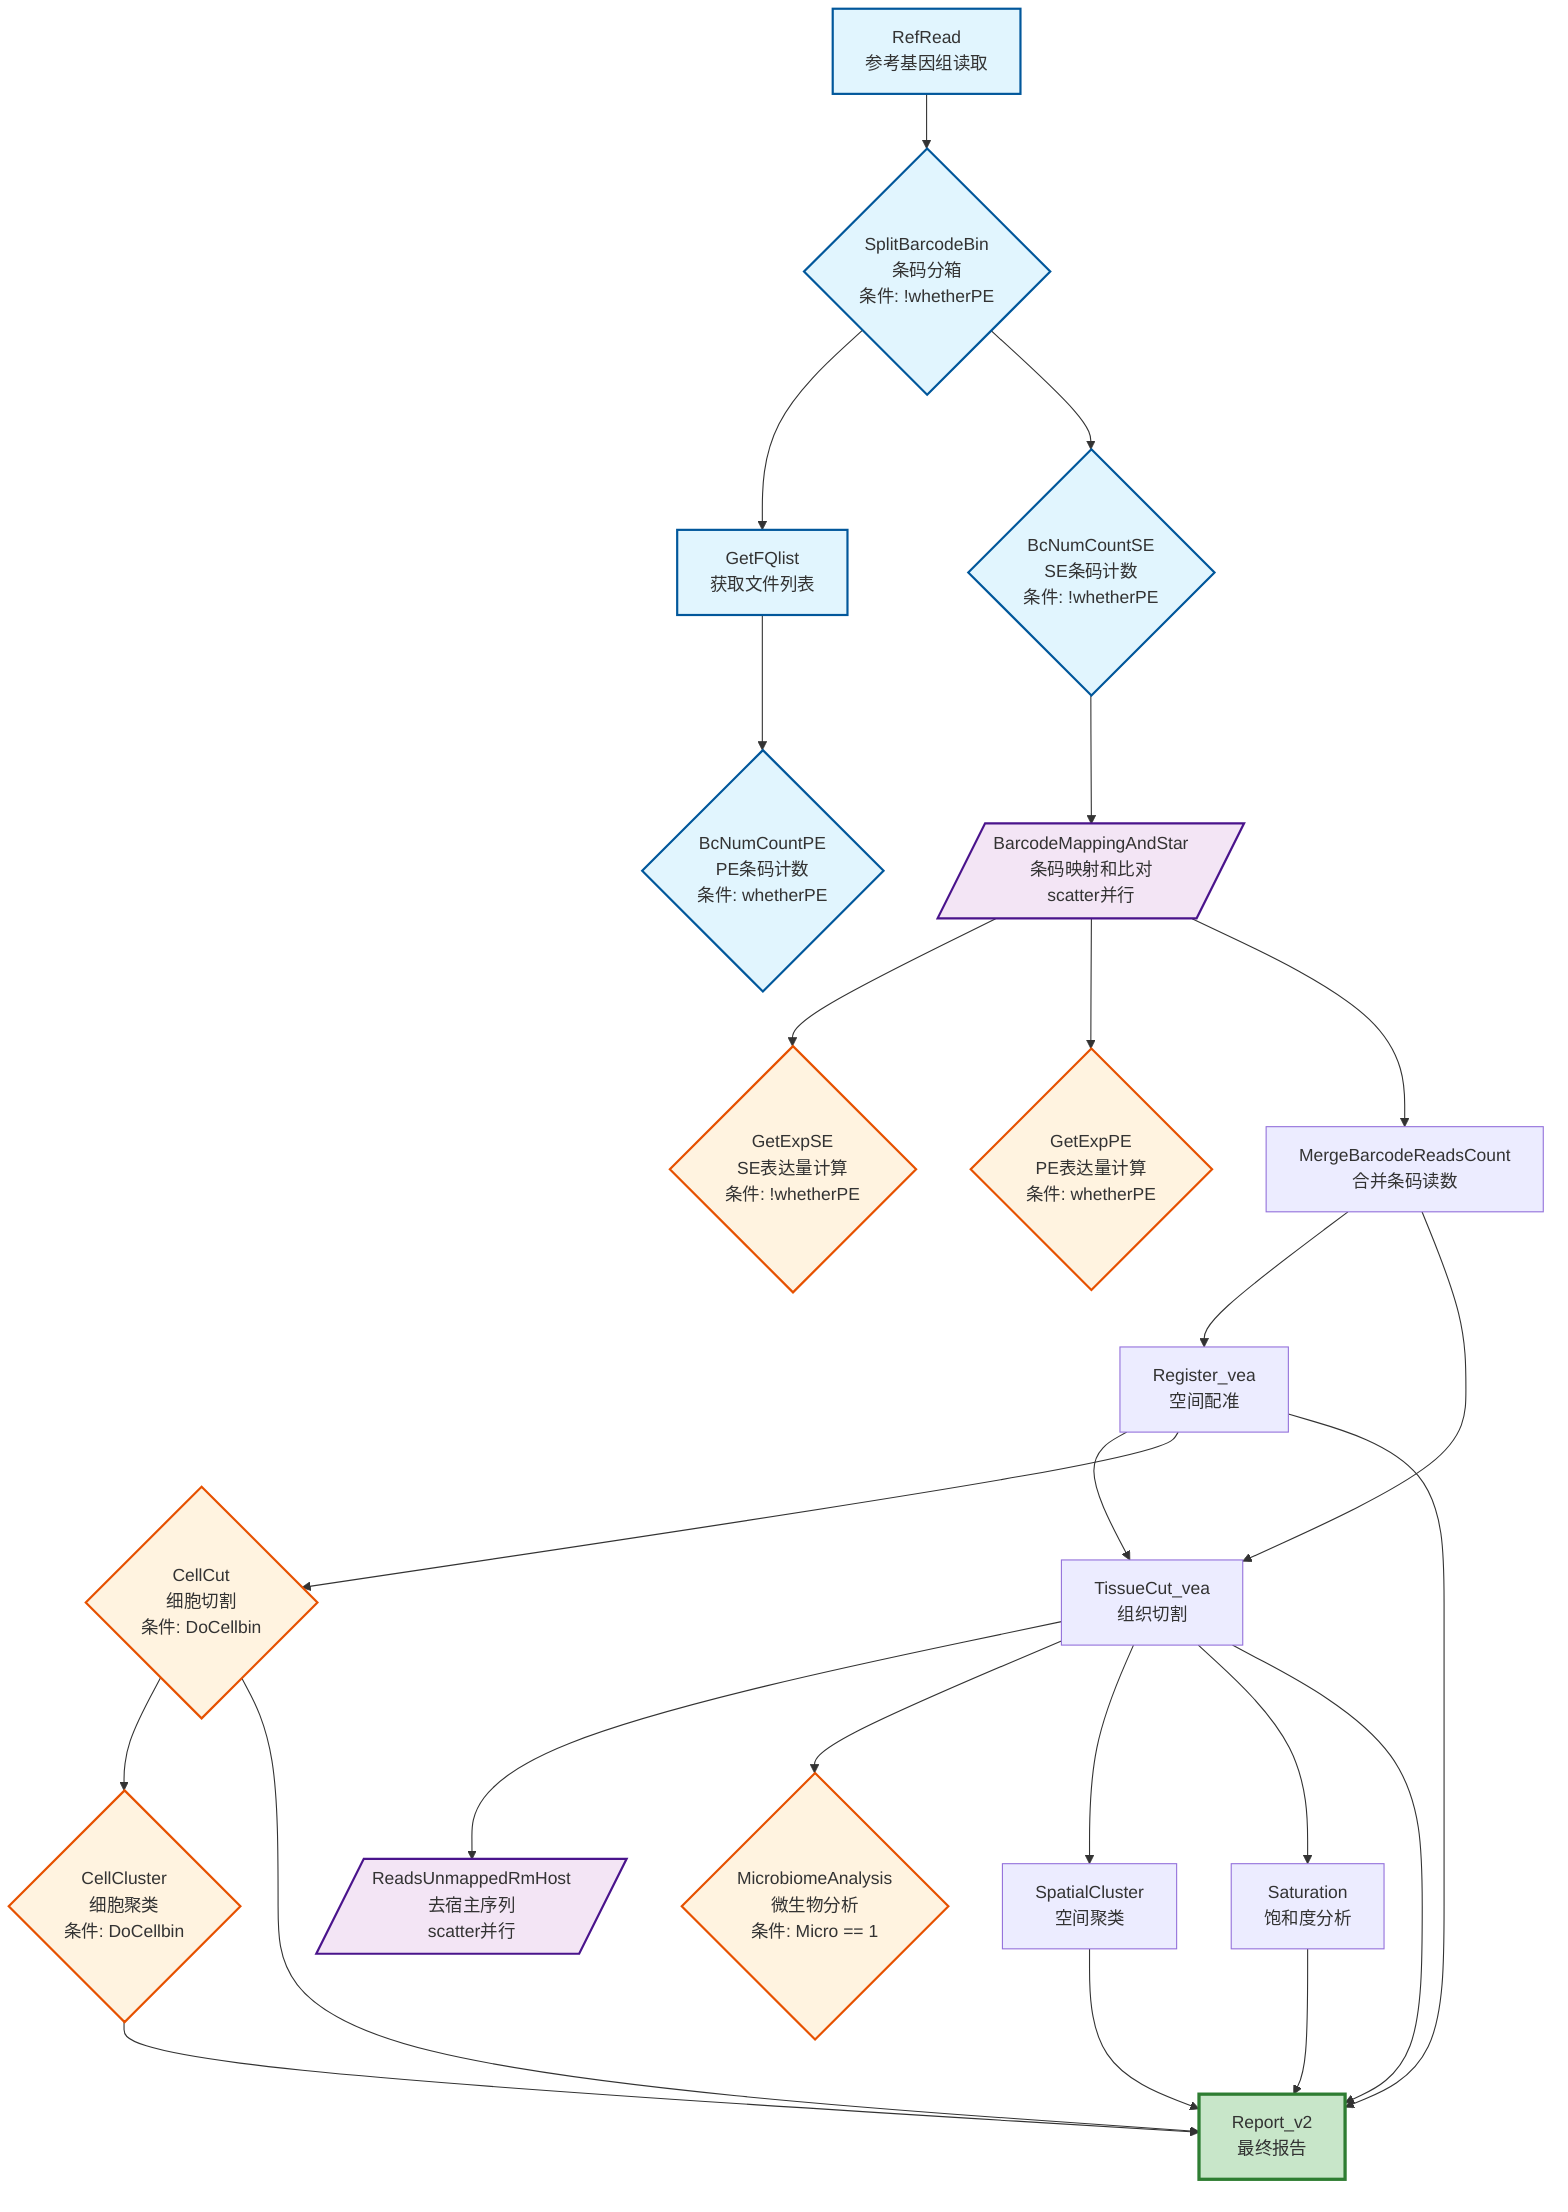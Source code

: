graph TD
    %% 样式定义
    classDef workflowNode fill:#e1f5fe,stroke:#01579b,stroke-width:2px
    classDef conditionalNode fill:#fff3e0,stroke:#e65100,stroke-width:2px
    classDef scatterNode fill:#f3e5f5,stroke:#4a148c,stroke-width:2px
    classDef finalNode fill:#c8e6c9,stroke:#2e7d32,stroke-width:3px
    
    %% 数据预处理阶段
    A[RefRead<br/>参考基因组读取]
    B{SplitBarcodeBin<br/>条码分箱<br/>条件: !whetherPE}
    C[GetFQlist<br/>获取文件列表]
    D{BcNumCountPE<br/>PE条码计数<br/>条件: whetherPE}
    E{BcNumCountSE<br/>SE条码计数<br/>条件: !whetherPE}
    
    %% 核心分析阶段
    F[/BarcodeMappingAndStar<br/>条码映射和比对<br/>scatter并行/]
    G{GetExpSE<br/>SE表达量计算<br/>条件: !whetherPE}
    H{GetExpPE<br/>PE表达量计算<br/>条件: whetherPE}
    I[MergeBarcodeReadsCount<br/>合并条码读数]
    
    %% 空间分析阶段
    J[Register_vea<br/>空间配准]
    K[TissueCut_vea<br/>组织切割]
    L[/ReadsUnmappedRmHost<br/>去宿主序列<br/>scatter并行/]
    M{MicrobiomeAnalysis<br/>微生物分析<br/>条件: Micro == 1}
    N[SpatialCluster<br/>空间聚类]
    
    %% 细胞分析阶段
    O{CellCut<br/>细胞切割<br/>条件: DoCellbin}
    P{CellCluster<br/>细胞聚类<br/>条件: DoCellbin}
    
    %% 质控和报告
    Q[Saturation<br/>饱和度分析]
    R[Report_v2<br/>最终报告]
    
    %% 连接关系
    A --> B
    B --> C
    C --> D
    B --> E
    E --> F
    F --> G
    F --> H
    F --> I
    I --> J
    I --> K
    J --> K
    K --> L
    K --> M
    K --> N
    J --> O
    O --> P
    K --> Q
    N --> R
    O --> R
    Q --> R
    J --> R
    K --> R
    P --> R
    
    %% 应用样式
    class A,B,C,D,E workflowNode
    class F,L scatterNode
    class G,H,M,O,P conditionalNode
    class R finalNode